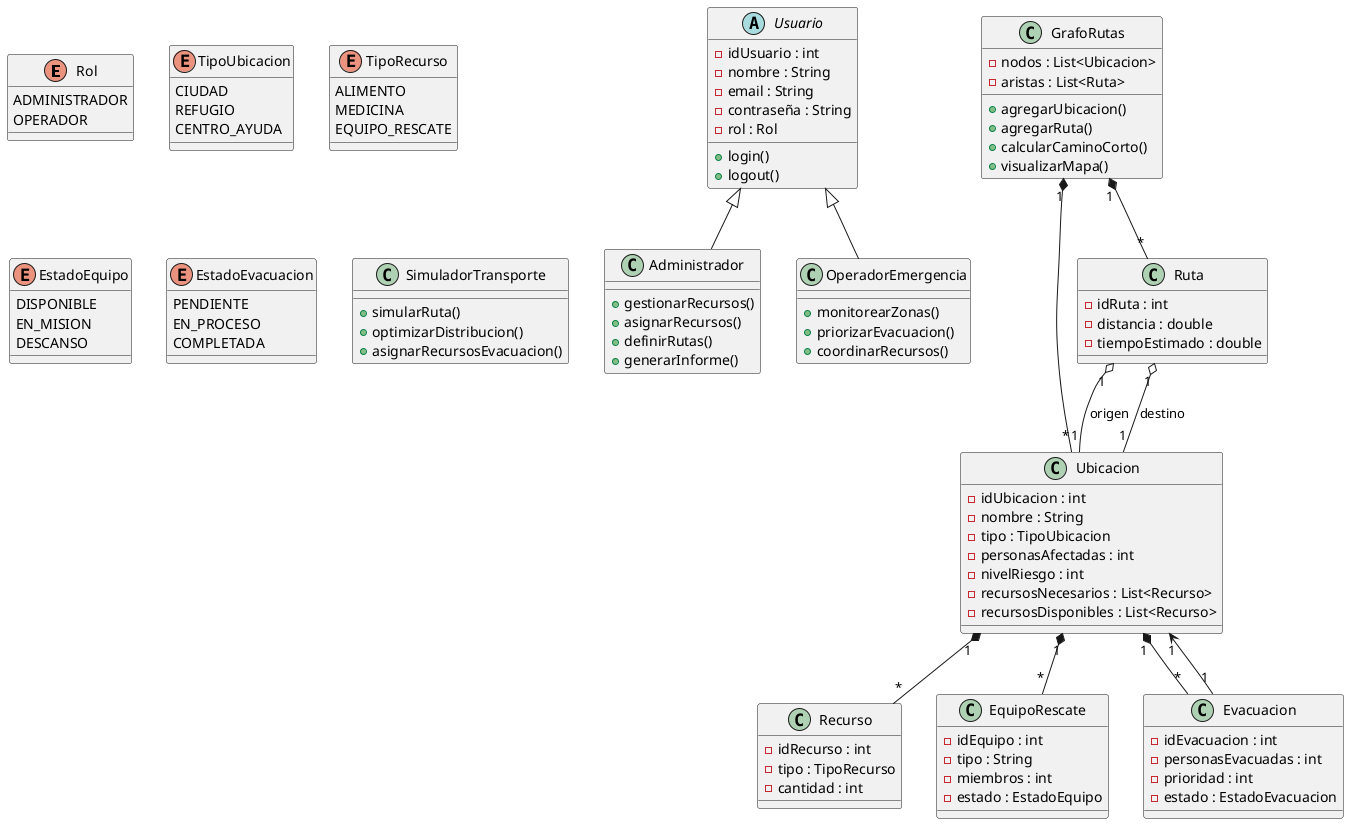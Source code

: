 @startuml
' ========================
' Enumeraciones
' ========================
enum Rol {
  ADMINISTRADOR
  OPERADOR
}

enum TipoUbicacion {
  CIUDAD
  REFUGIO
  CENTRO_AYUDA
}

enum TipoRecurso {
  ALIMENTO
  MEDICINA
  EQUIPO_RESCATE
}

enum EstadoEquipo {
  DISPONIBLE
  EN_MISION
  DESCANSO
}

enum EstadoEvacuacion {
  PENDIENTE
  EN_PROCESO
  COMPLETADA
}

' ========================
' Clases principales
' ========================
abstract class Usuario {
  - idUsuario : int
  - nombre : String
  - email : String
  - contraseña : String
  - rol : Rol
  + login()
  + logout()
}

class Administrador {
  + gestionarRecursos()
  + asignarRecursos()
  + definirRutas()
  + generarInforme()
}

class OperadorEmergencia {
  + monitorearZonas()
  + priorizarEvacuacion()
  + coordinarRecursos()
}

class Ubicacion {
  - idUbicacion : int
  - nombre : String
  - tipo : TipoUbicacion
  - personasAfectadas : int
  - nivelRiesgo : int
  - recursosNecesarios : List<Recurso>
  - recursosDisponibles : List<Recurso>
}

class Recurso {
  - idRecurso : int
  - tipo : TipoRecurso
  - cantidad : int
}

class EquipoRescate {
  - idEquipo : int
  - tipo : String
  - miembros : int
  - estado : EstadoEquipo
}

class Ruta {
  - idRuta : int
  - distancia : double
  - tiempoEstimado : double
}

class GrafoRutas {
  - nodos : List<Ubicacion>
  - aristas : List<Ruta>
  + agregarUbicacion()
  + agregarRuta()
  + calcularCaminoCorto()
  + visualizarMapa()
}

class Evacuacion {
  - idEvacuacion : int
  - personasEvacuadas : int
  - prioridad : int
  - estado : EstadoEvacuacion
}

class SimuladorTransporte {
  + simularRuta()
  + optimizarDistribucion()
  + asignarRecursosEvacuacion()
}

' ========================
' Relaciones
' ========================
Usuario <|-- Administrador
Usuario <|-- OperadorEmergencia

Ubicacion "1" *-- "*" Recurso
Ubicacion "1" *-- "*" EquipoRescate
Ubicacion "1" *-- "*" Evacuacion

Ruta "1" o-- "1" Ubicacion : origen
Ruta "1" o-- "1" Ubicacion : destino

GrafoRutas "1" *-- "*" Ubicacion
GrafoRutas "1" *-- "*" Ruta
Evacuacion "1" --> "1" Ubicacion

@enduml
